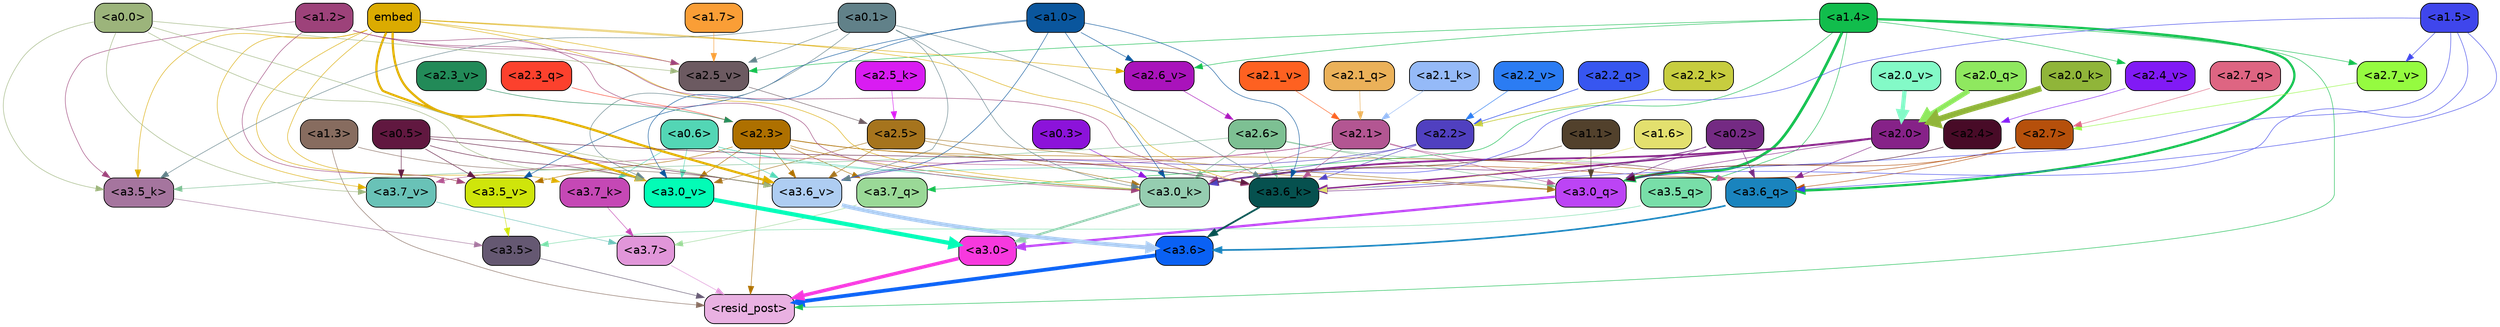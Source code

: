 strict digraph "" {
	graph [bgcolor=transparent,
		layout=dot,
		overlap=false,
		splines=true
	];
	"<a3.7>"	[color=black,
		fillcolor="#e196d9",
		fontname=Helvetica,
		shape=box,
		style="filled, rounded"];
	"<resid_post>"	[color=black,
		fillcolor="#e9b1e2",
		fontname=Helvetica,
		shape=box,
		style="filled, rounded"];
	"<a3.7>" -> "<resid_post>"	[color="#e196d9",
		penwidth=0.6239100098609924];
	"<a3.6>"	[color=black,
		fillcolor="#0a61f4",
		fontname=Helvetica,
		shape=box,
		style="filled, rounded"];
	"<a3.6>" -> "<resid_post>"	[color="#0a61f4",
		penwidth=4.569062113761902];
	"<a3.5>"	[color=black,
		fillcolor="#655872",
		fontname=Helvetica,
		shape=box,
		style="filled, rounded"];
	"<a3.5>" -> "<resid_post>"	[color="#655872",
		penwidth=0.6];
	"<a3.0>"	[color=black,
		fillcolor="#f739de",
		fontname=Helvetica,
		shape=box,
		style="filled, rounded"];
	"<a3.0>" -> "<resid_post>"	[color="#f739de",
		penwidth=4.283544182777405];
	"<a2.3>"	[color=black,
		fillcolor="#ae7000",
		fontname=Helvetica,
		shape=box,
		style="filled, rounded"];
	"<a2.3>" -> "<resid_post>"	[color="#ae7000",
		penwidth=0.6];
	"<a3.7_q>"	[color=black,
		fillcolor="#9ad997",
		fontname=Helvetica,
		shape=box,
		style="filled, rounded"];
	"<a2.3>" -> "<a3.7_q>"	[color="#ae7000",
		penwidth=0.6];
	"<a3.6_q>"	[color=black,
		fillcolor="#1a84be",
		fontname=Helvetica,
		shape=box,
		style="filled, rounded"];
	"<a2.3>" -> "<a3.6_q>"	[color="#ae7000",
		penwidth=0.6];
	"<a3.0_q>"	[color=black,
		fillcolor="#bc44f5",
		fontname=Helvetica,
		shape=box,
		style="filled, rounded"];
	"<a2.3>" -> "<a3.0_q>"	[color="#ae7000",
		penwidth=0.6];
	"<a3.0_k>"	[color=black,
		fillcolor="#95cdb0",
		fontname=Helvetica,
		shape=box,
		style="filled, rounded"];
	"<a2.3>" -> "<a3.0_k>"	[color="#ae7000",
		penwidth=0.6];
	"<a3.6_v>"	[color=black,
		fillcolor="#aecdf2",
		fontname=Helvetica,
		shape=box,
		style="filled, rounded"];
	"<a2.3>" -> "<a3.6_v>"	[color="#ae7000",
		penwidth=0.6];
	"<a3.5_v>"	[color=black,
		fillcolor="#cfe50b",
		fontname=Helvetica,
		shape=box,
		style="filled, rounded"];
	"<a2.3>" -> "<a3.5_v>"	[color="#ae7000",
		penwidth=0.6];
	"<a3.0_v>"	[color=black,
		fillcolor="#03fcb6",
		fontname=Helvetica,
		shape=box,
		style="filled, rounded"];
	"<a2.3>" -> "<a3.0_v>"	[color="#ae7000",
		penwidth=0.6];
	"<a1.4>"	[color=black,
		fillcolor="#11bd4c",
		fontname=Helvetica,
		shape=box,
		style="filled, rounded"];
	"<a1.4>" -> "<resid_post>"	[color="#11bd4c",
		penwidth=0.6];
	"<a1.4>" -> "<a3.7_q>"	[color="#11bd4c",
		penwidth=0.6];
	"<a1.4>" -> "<a3.6_q>"	[color="#11bd4c",
		penwidth=2.7934007048606873];
	"<a3.5_q>"	[color=black,
		fillcolor="#78dea8",
		fontname=Helvetica,
		shape=box,
		style="filled, rounded"];
	"<a1.4>" -> "<a3.5_q>"	[color="#11bd4c",
		penwidth=0.6];
	"<a1.4>" -> "<a3.0_q>"	[color="#11bd4c",
		penwidth=3.340754985809326];
	"<a2.7_v>"	[color=black,
		fillcolor="#95fb40",
		fontname=Helvetica,
		shape=box,
		style="filled, rounded"];
	"<a1.4>" -> "<a2.7_v>"	[color="#11bd4c",
		penwidth=0.6];
	"<a2.6_v>"	[color=black,
		fillcolor="#a913bb",
		fontname=Helvetica,
		shape=box,
		style="filled, rounded"];
	"<a1.4>" -> "<a2.6_v>"	[color="#11bd4c",
		penwidth=0.6];
	"<a2.5_v>"	[color=black,
		fillcolor="#6c5a61",
		fontname=Helvetica,
		shape=box,
		style="filled, rounded"];
	"<a1.4>" -> "<a2.5_v>"	[color="#11bd4c",
		penwidth=0.6];
	"<a2.4_v>"	[color=black,
		fillcolor="#811af5",
		fontname=Helvetica,
		shape=box,
		style="filled, rounded"];
	"<a1.4>" -> "<a2.4_v>"	[color="#11bd4c",
		penwidth=0.6];
	"<a1.3>"	[color=black,
		fillcolor="#876c5f",
		fontname=Helvetica,
		shape=box,
		style="filled, rounded"];
	"<a1.3>" -> "<resid_post>"	[color="#876c5f",
		penwidth=0.6];
	"<a1.3>" -> "<a3.6_v>"	[color="#876c5f",
		penwidth=0.6];
	"<a3.7_q>" -> "<a3.7>"	[color="#9ad997",
		penwidth=0.6];
	"<a3.6_q>" -> "<a3.6>"	[color="#1a84be",
		penwidth=2.0347584784030914];
	"<a3.5_q>" -> "<a3.5>"	[color="#78dea8",
		penwidth=0.6];
	"<a3.0_q>" -> "<a3.0>"	[color="#bc44f5",
		penwidth=2.8635367155075073];
	"<a3.7_k>"	[color=black,
		fillcolor="#c548b5",
		fontname=Helvetica,
		shape=box,
		style="filled, rounded"];
	"<a3.7_k>" -> "<a3.7>"	[color="#c548b5",
		penwidth=0.6];
	"<a3.6_k>"	[color=black,
		fillcolor="#06514f",
		fontname=Helvetica,
		shape=box,
		style="filled, rounded"];
	"<a3.6_k>" -> "<a3.6>"	[color="#06514f",
		penwidth=2.1760786175727844];
	"<a3.5_k>"	[color=black,
		fillcolor="#a5759e",
		fontname=Helvetica,
		shape=box,
		style="filled, rounded"];
	"<a3.5_k>" -> "<a3.5>"	[color="#a5759e",
		penwidth=0.6];
	"<a3.0_k>" -> "<a3.0>"	[color="#95cdb0",
		penwidth=2.632905662059784];
	"<a3.7_v>"	[color=black,
		fillcolor="#69c2b7",
		fontname=Helvetica,
		shape=box,
		style="filled, rounded"];
	"<a3.7_v>" -> "<a3.7>"	[color="#69c2b7",
		penwidth=0.6];
	"<a3.6_v>" -> "<a3.6>"	[color="#aecdf2",
		penwidth=4.981305837631226];
	"<a3.5_v>" -> "<a3.5>"	[color="#cfe50b",
		penwidth=0.6];
	"<a3.0_v>" -> "<a3.0>"	[color="#03fcb6",
		penwidth=5.168330669403076];
	"<a2.7>"	[color=black,
		fillcolor="#b6500b",
		fontname=Helvetica,
		shape=box,
		style="filled, rounded"];
	"<a2.7>" -> "<a3.6_q>"	[color="#b6500b",
		penwidth=0.6];
	"<a2.7>" -> "<a3.0_q>"	[color="#b6500b",
		penwidth=0.6];
	"<a2.7>" -> "<a3.0_k>"	[color="#b6500b",
		penwidth=0.6];
	"<a2.6>"	[color=black,
		fillcolor="#7dc093",
		fontname=Helvetica,
		shape=box,
		style="filled, rounded"];
	"<a2.6>" -> "<a3.6_q>"	[color="#7dc093",
		penwidth=0.6];
	"<a2.6>" -> "<a3.0_q>"	[color="#7dc093",
		penwidth=0.6];
	"<a2.6>" -> "<a3.6_k>"	[color="#7dc093",
		penwidth=0.6];
	"<a2.6>" -> "<a3.5_k>"	[color="#7dc093",
		penwidth=0.6];
	"<a2.6>" -> "<a3.0_k>"	[color="#7dc093",
		penwidth=0.6];
	"<a2.1>"	[color=black,
		fillcolor="#b35692",
		fontname=Helvetica,
		shape=box,
		style="filled, rounded"];
	"<a2.1>" -> "<a3.6_q>"	[color="#b35692",
		penwidth=0.6];
	"<a2.1>" -> "<a3.0_q>"	[color="#b35692",
		penwidth=0.6];
	"<a2.1>" -> "<a3.6_k>"	[color="#b35692",
		penwidth=0.6];
	"<a2.1>" -> "<a3.0_k>"	[color="#b35692",
		penwidth=0.6];
	"<a2.1>" -> "<a3.7_v>"	[color="#b35692",
		penwidth=0.6];
	"<a2.1>" -> "<a3.6_v>"	[color="#b35692",
		penwidth=0.6];
	"<a2.0>"	[color=black,
		fillcolor="#862288",
		fontname=Helvetica,
		shape=box,
		style="filled, rounded"];
	"<a2.0>" -> "<a3.6_q>"	[color="#862288",
		penwidth=0.6];
	"<a2.0>" -> "<a3.0_q>"	[color="#862288",
		penwidth=0.6];
	"<a2.0>" -> "<a3.6_k>"	[color="#862288",
		penwidth=1.6382827460765839];
	"<a2.0>" -> "<a3.0_k>"	[color="#862288",
		penwidth=2.161143198609352];
	"<a1.5>"	[color=black,
		fillcolor="#3f46ec",
		fontname=Helvetica,
		shape=box,
		style="filled, rounded"];
	"<a1.5>" -> "<a3.6_q>"	[color="#3f46ec",
		penwidth=0.6];
	"<a1.5>" -> "<a3.0_q>"	[color="#3f46ec",
		penwidth=0.6];
	"<a1.5>" -> "<a3.6_k>"	[color="#3f46ec",
		penwidth=0.6];
	"<a1.5>" -> "<a3.0_k>"	[color="#3f46ec",
		penwidth=0.6];
	"<a1.5>" -> "<a2.7_v>"	[color="#3f46ec",
		penwidth=0.6];
	"<a0.2>"	[color=black,
		fillcolor="#742a83",
		fontname=Helvetica,
		shape=box,
		style="filled, rounded"];
	"<a0.2>" -> "<a3.6_q>"	[color="#742a83",
		penwidth=0.6];
	"<a0.2>" -> "<a3.0_q>"	[color="#742a83",
		penwidth=0.6];
	"<a0.2>" -> "<a3.6_k>"	[color="#742a83",
		penwidth=0.6];
	"<a0.2>" -> "<a3.0_k>"	[color="#742a83",
		penwidth=0.6];
	"<a2.5>"	[color=black,
		fillcolor="#a6741d",
		fontname=Helvetica,
		shape=box,
		style="filled, rounded"];
	"<a2.5>" -> "<a3.0_q>"	[color="#a6741d",
		penwidth=0.6];
	"<a2.5>" -> "<a3.0_k>"	[color="#a6741d",
		penwidth=0.6];
	"<a2.5>" -> "<a3.6_v>"	[color="#a6741d",
		penwidth=0.6];
	"<a2.5>" -> "<a3.0_v>"	[color="#a6741d",
		penwidth=0.6];
	"<a2.4>"	[color=black,
		fillcolor="#480b27",
		fontname=Helvetica,
		shape=box,
		style="filled, rounded"];
	"<a2.4>" -> "<a3.0_q>"	[color="#480b27",
		penwidth=0.6];
	"<a1.1>"	[color=black,
		fillcolor="#52412c",
		fontname=Helvetica,
		shape=box,
		style="filled, rounded"];
	"<a1.1>" -> "<a3.0_q>"	[color="#52412c",
		penwidth=0.6];
	"<a1.1>" -> "<a3.0_k>"	[color="#52412c",
		penwidth=0.6];
	"<a0.6>"	[color=black,
		fillcolor="#53d6b5",
		fontname=Helvetica,
		shape=box,
		style="filled, rounded"];
	"<a0.6>" -> "<a3.7_k>"	[color="#53d6b5",
		penwidth=0.6];
	"<a0.6>" -> "<a3.6_k>"	[color="#53d6b5",
		penwidth=0.6];
	"<a0.6>" -> "<a3.0_k>"	[color="#53d6b5",
		penwidth=0.6];
	"<a0.6>" -> "<a3.6_v>"	[color="#53d6b5",
		penwidth=0.6];
	"<a0.6>" -> "<a3.0_v>"	[color="#53d6b5",
		penwidth=0.6];
	embed	[color=black,
		fillcolor="#dbab01",
		fontname=Helvetica,
		shape=box,
		style="filled, rounded"];
	embed -> "<a3.7_k>"	[color="#dbab01",
		penwidth=0.6];
	embed -> "<a3.6_k>"	[color="#dbab01",
		penwidth=0.6];
	embed -> "<a3.5_k>"	[color="#dbab01",
		penwidth=0.6];
	embed -> "<a3.0_k>"	[color="#dbab01",
		penwidth=0.6];
	embed -> "<a3.7_v>"	[color="#dbab01",
		penwidth=0.6];
	embed -> "<a3.6_v>"	[color="#dbab01",
		penwidth=2.7825746536254883];
	embed -> "<a3.5_v>"	[color="#dbab01",
		penwidth=0.6];
	embed -> "<a3.0_v>"	[color="#dbab01",
		penwidth=2.6950180530548096];
	embed -> "<a2.6_v>"	[color="#dbab01",
		penwidth=0.6];
	embed -> "<a2.5_v>"	[color="#dbab01",
		penwidth=0.6];
	"<a2.2>"	[color=black,
		fillcolor="#5040c0",
		fontname=Helvetica,
		shape=box,
		style="filled, rounded"];
	"<a2.2>" -> "<a3.6_k>"	[color="#5040c0",
		penwidth=0.6];
	"<a2.2>" -> "<a3.0_k>"	[color="#5040c0",
		penwidth=0.6];
	"<a2.2>" -> "<a3.6_v>"	[color="#5040c0",
		penwidth=0.6];
	"<a1.6>"	[color=black,
		fillcolor="#e3e06e",
		fontname=Helvetica,
		shape=box,
		style="filled, rounded"];
	"<a1.6>" -> "<a3.6_k>"	[color="#e3e06e",
		penwidth=0.6];
	"<a1.2>"	[color=black,
		fillcolor="#9d427a",
		fontname=Helvetica,
		shape=box,
		style="filled, rounded"];
	"<a1.2>" -> "<a3.6_k>"	[color="#9d427a",
		penwidth=0.6];
	"<a1.2>" -> "<a3.5_k>"	[color="#9d427a",
		penwidth=0.6];
	"<a1.2>" -> "<a3.0_k>"	[color="#9d427a",
		penwidth=0.6];
	"<a1.2>" -> "<a3.5_v>"	[color="#9d427a",
		penwidth=0.6];
	"<a1.2>" -> "<a2.5_v>"	[color="#9d427a",
		penwidth=0.6];
	"<a1.0>"	[color=black,
		fillcolor="#0a569d",
		fontname=Helvetica,
		shape=box,
		style="filled, rounded"];
	"<a1.0>" -> "<a3.6_k>"	[color="#0a569d",
		penwidth=0.6];
	"<a1.0>" -> "<a3.0_k>"	[color="#0a569d",
		penwidth=0.6];
	"<a1.0>" -> "<a3.6_v>"	[color="#0a569d",
		penwidth=0.6];
	"<a1.0>" -> "<a3.5_v>"	[color="#0a569d",
		penwidth=0.6];
	"<a1.0>" -> "<a3.0_v>"	[color="#0a569d",
		penwidth=0.6];
	"<a1.0>" -> "<a2.6_v>"	[color="#0a569d",
		penwidth=0.6];
	"<a0.5>"	[color=black,
		fillcolor="#611840",
		fontname=Helvetica,
		shape=box,
		style="filled, rounded"];
	"<a0.5>" -> "<a3.6_k>"	[color="#611840",
		penwidth=0.6];
	"<a0.5>" -> "<a3.7_v>"	[color="#611840",
		penwidth=0.6];
	"<a0.5>" -> "<a3.6_v>"	[color="#611840",
		penwidth=0.6];
	"<a0.5>" -> "<a3.5_v>"	[color="#611840",
		penwidth=0.6];
	"<a0.5>" -> "<a3.0_v>"	[color="#611840",
		penwidth=0.6];
	"<a0.1>"	[color=black,
		fillcolor="#618189",
		fontname=Helvetica,
		shape=box,
		style="filled, rounded"];
	"<a0.1>" -> "<a3.6_k>"	[color="#618189",
		penwidth=0.6];
	"<a0.1>" -> "<a3.5_k>"	[color="#618189",
		penwidth=0.6];
	"<a0.1>" -> "<a3.0_k>"	[color="#618189",
		penwidth=0.6];
	"<a0.1>" -> "<a3.6_v>"	[color="#618189",
		penwidth=0.6];
	"<a0.1>" -> "<a3.0_v>"	[color="#618189",
		penwidth=0.6];
	"<a0.1>" -> "<a2.5_v>"	[color="#618189",
		penwidth=0.6];
	"<a0.0>"	[color=black,
		fillcolor="#9cb47b",
		fontname=Helvetica,
		shape=box,
		style="filled, rounded"];
	"<a0.0>" -> "<a3.5_k>"	[color="#9cb47b",
		penwidth=0.6];
	"<a0.0>" -> "<a3.7_v>"	[color="#9cb47b",
		penwidth=0.6];
	"<a0.0>" -> "<a3.6_v>"	[color="#9cb47b",
		penwidth=0.6];
	"<a0.0>" -> "<a3.0_v>"	[color="#9cb47b",
		penwidth=0.6];
	"<a0.0>" -> "<a2.5_v>"	[color="#9cb47b",
		penwidth=0.6];
	"<a0.3>"	[color=black,
		fillcolor="#8c13da",
		fontname=Helvetica,
		shape=box,
		style="filled, rounded"];
	"<a0.3>" -> "<a3.0_k>"	[color="#8c13da",
		penwidth=0.6];
	"<a2.7_q>"	[color=black,
		fillcolor="#de6582",
		fontname=Helvetica,
		shape=box,
		style="filled, rounded"];
	"<a2.7_q>" -> "<a2.7>"	[color="#de6582",
		penwidth=0.6];
	"<a2.3_q>"	[color=black,
		fillcolor="#fc412d",
		fontname=Helvetica,
		shape=box,
		style="filled, rounded"];
	"<a2.3_q>" -> "<a2.3>"	[color="#fc412d",
		penwidth=0.6];
	"<a2.2_q>"	[color=black,
		fillcolor="#3756f0",
		fontname=Helvetica,
		shape=box,
		style="filled, rounded"];
	"<a2.2_q>" -> "<a2.2>"	[color="#3756f0",
		penwidth=0.7553567886352539];
	"<a2.1_q>"	[color=black,
		fillcolor="#ebb159",
		fontname=Helvetica,
		shape=box,
		style="filled, rounded"];
	"<a2.1_q>" -> "<a2.1>"	[color="#ebb159",
		penwidth=0.6];
	"<a2.0_q>"	[color=black,
		fillcolor="#8fe85f",
		fontname=Helvetica,
		shape=box,
		style="filled, rounded"];
	"<a2.0_q>" -> "<a2.0>"	[color="#8fe85f",
		penwidth=6.256794691085815];
	"<a2.5_k>"	[color=black,
		fillcolor="#d91cf2",
		fontname=Helvetica,
		shape=box,
		style="filled, rounded"];
	"<a2.5_k>" -> "<a2.5>"	[color="#d91cf2",
		penwidth=0.6];
	"<a2.2_k>"	[color=black,
		fillcolor="#c7cd3f",
		fontname=Helvetica,
		shape=box,
		style="filled, rounded"];
	"<a2.2_k>" -> "<a2.2>"	[color="#c7cd3f",
		penwidth=0.8854708671569824];
	"<a2.1_k>"	[color=black,
		fillcolor="#95baf8",
		fontname=Helvetica,
		shape=box,
		style="filled, rounded"];
	"<a2.1_k>" -> "<a2.1>"	[color="#95baf8",
		penwidth=0.6];
	"<a2.0_k>"	[color=black,
		fillcolor="#90b539",
		fontname=Helvetica,
		shape=box,
		style="filled, rounded"];
	"<a2.0_k>" -> "<a2.0>"	[color="#90b539",
		penwidth=7.231504917144775];
	"<a2.7_v>" -> "<a2.7>"	[color="#95fb40",
		penwidth=0.6];
	"<a2.6_v>" -> "<a2.6>"	[color="#a913bb",
		penwidth=0.6];
	"<a2.5_v>" -> "<a2.5>"	[color="#6c5a61",
		penwidth=0.6];
	"<a2.4_v>" -> "<a2.4>"	[color="#811af5",
		penwidth=0.6];
	"<a2.3_v>"	[color=black,
		fillcolor="#228a58",
		fontname=Helvetica,
		shape=box,
		style="filled, rounded"];
	"<a2.3_v>" -> "<a2.3>"	[color="#228a58",
		penwidth=0.6];
	"<a2.2_v>"	[color=black,
		fillcolor="#2b7cf3",
		fontname=Helvetica,
		shape=box,
		style="filled, rounded"];
	"<a2.2_v>" -> "<a2.2>"	[color="#2b7cf3",
		penwidth=0.6];
	"<a2.1_v>"	[color=black,
		fillcolor="#fe6121",
		fontname=Helvetica,
		shape=box,
		style="filled, rounded"];
	"<a2.1_v>" -> "<a2.1>"	[color="#fe6121",
		penwidth=0.6];
	"<a2.0_v>"	[color=black,
		fillcolor="#83fac7",
		fontname=Helvetica,
		shape=box,
		style="filled, rounded"];
	"<a2.0_v>" -> "<a2.0>"	[color="#83fac7",
		penwidth=5.231471925973892];
	"<a1.7>"	[color=black,
		fillcolor="#fa9e36",
		fontname=Helvetica,
		shape=box,
		style="filled, rounded"];
	"<a1.7>" -> "<a2.5_v>"	[color="#fa9e36",
		penwidth=0.6];
}
